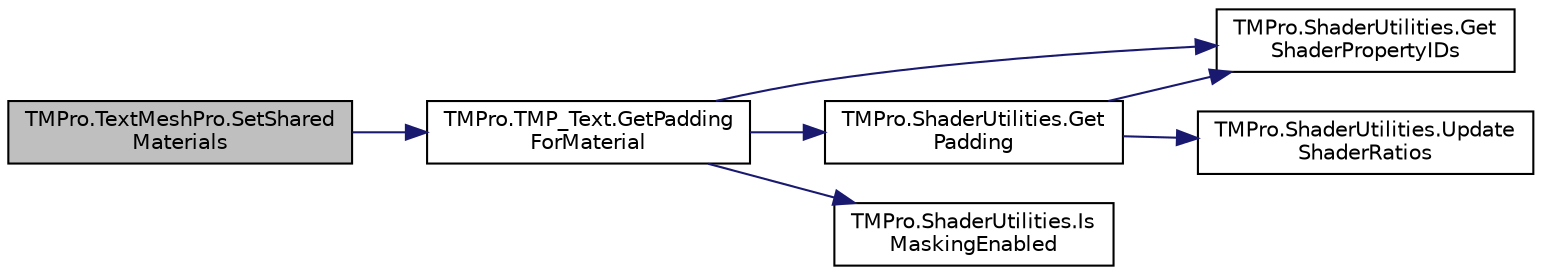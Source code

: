 digraph "TMPro.TextMeshPro.SetSharedMaterials"
{
 // LATEX_PDF_SIZE
  edge [fontname="Helvetica",fontsize="10",labelfontname="Helvetica",labelfontsize="10"];
  node [fontname="Helvetica",fontsize="10",shape=record];
  rankdir="LR";
  Node1 [label="TMPro.TextMeshPro.SetShared\lMaterials",height=0.2,width=0.4,color="black", fillcolor="grey75", style="filled", fontcolor="black",tooltip="Method used to assign new materials to the text and sub text objects."];
  Node1 -> Node2 [color="midnightblue",fontsize="10",style="solid",fontname="Helvetica"];
  Node2 [label="TMPro.TMP_Text.GetPadding\lForMaterial",height=0.2,width=0.4,color="black", fillcolor="white", style="filled",URL="$class_t_m_pro_1_1_t_m_p___text.html#a7182ea72ca6b396af6cae05cee59243d",tooltip="Get the padding value for the currently assigned material"];
  Node2 -> Node3 [color="midnightblue",fontsize="10",style="solid",fontname="Helvetica"];
  Node3 [label="TMPro.ShaderUtilities.Get\lPadding",height=0.2,width=0.4,color="black", fillcolor="white", style="filled",URL="$class_t_m_pro_1_1_shader_utilities.html#a4763b7c59759a96bfbf996302b611ff2",tooltip=" "];
  Node3 -> Node4 [color="midnightblue",fontsize="10",style="solid",fontname="Helvetica"];
  Node4 [label="TMPro.ShaderUtilities.Get\lShaderPropertyIDs",height=0.2,width=0.4,color="black", fillcolor="white", style="filled",URL="$class_t_m_pro_1_1_shader_utilities.html#a0274e3055f8915a0178e3bdcec5118cb",tooltip=" "];
  Node3 -> Node5 [color="midnightblue",fontsize="10",style="solid",fontname="Helvetica"];
  Node5 [label="TMPro.ShaderUtilities.Update\lShaderRatios",height=0.2,width=0.4,color="black", fillcolor="white", style="filled",URL="$class_t_m_pro_1_1_shader_utilities.html#a521a6bf81a833a2f3768c3a70028c118",tooltip=" "];
  Node2 -> Node4 [color="midnightblue",fontsize="10",style="solid",fontname="Helvetica"];
  Node2 -> Node6 [color="midnightblue",fontsize="10",style="solid",fontname="Helvetica"];
  Node6 [label="TMPro.ShaderUtilities.Is\lMaskingEnabled",height=0.2,width=0.4,color="black", fillcolor="white", style="filled",URL="$class_t_m_pro_1_1_shader_utilities.html#a65ecd279b8bf1e963d3e14e8fa613da4",tooltip=" "];
}
